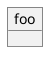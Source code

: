 {
  "sha1": "qmbu2ufgnkwpor4dlciaj1pzt3f2o24",
  "insertion": {
    "when": "2024-06-04T17:28:42.590Z",
    "user": "plantuml@gmail.com"
  }
}
@startuml
object foo {

}
@enduml
